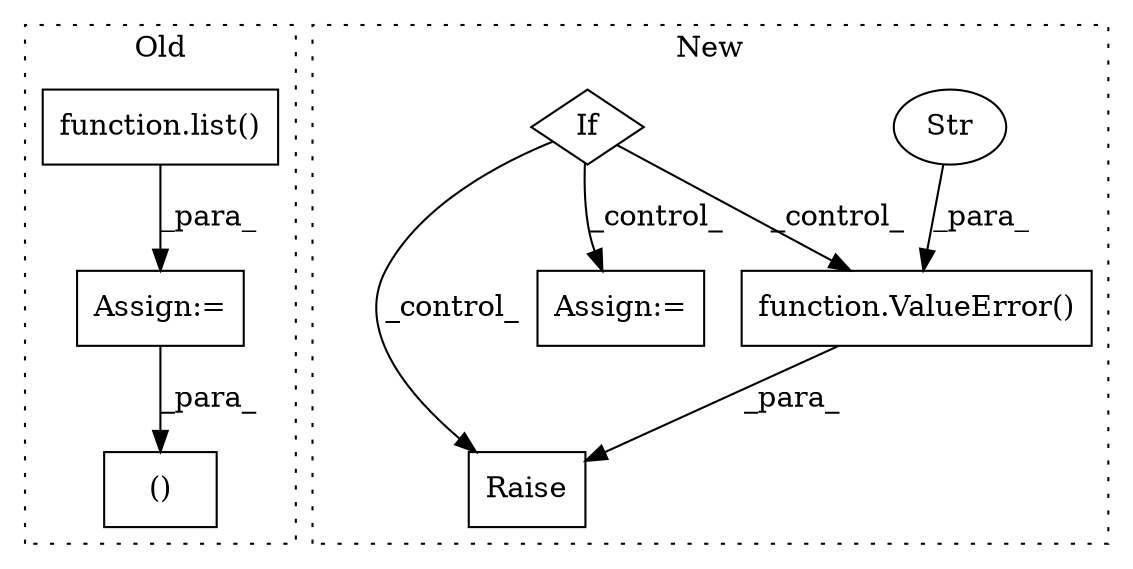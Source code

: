 digraph G {
subgraph cluster0 {
1 [label="function.list()" a="75" s="21460" l="6" shape="box"];
5 [label="Assign:=" a="68" s="21457" l="3" shape="box"];
8 [label="()" a="54" s="21738" l="13" shape="box"];
label = "Old";
style="dotted";
}
subgraph cluster1 {
2 [label="function.ValueError()" a="75" s="24010,24076" l="11,1" shape="box"];
3 [label="Raise" a="91" s="24004" l="6" shape="box"];
4 [label="Str" a="66" s="24021" l="55" shape="ellipse"];
6 [label="If" a="96" s="23917" l="0" shape="diamond"];
7 [label="Assign:=" a="68" s="23957" l="3" shape="box"];
label = "New";
style="dotted";
}
1 -> 5 [label="_para_"];
2 -> 3 [label="_para_"];
4 -> 2 [label="_para_"];
5 -> 8 [label="_para_"];
6 -> 2 [label="_control_"];
6 -> 7 [label="_control_"];
6 -> 3 [label="_control_"];
}